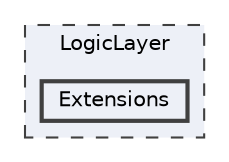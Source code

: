 digraph "LogicLayer/Extensions"
{
 // LATEX_PDF_SIZE
  bgcolor="transparent";
  edge [fontname=Helvetica,fontsize=10,labelfontname=Helvetica,labelfontsize=10];
  node [fontname=Helvetica,fontsize=10,shape=box,height=0.2,width=0.4];
  compound=true
  subgraph clusterdir_302d87c9eb40d44ee4a2be45bb653347 {
    graph [ bgcolor="#edf0f7", pencolor="grey25", label="LogicLayer", fontname=Helvetica,fontsize=10 style="filled,dashed", URL="dir_302d87c9eb40d44ee4a2be45bb653347.html",tooltip=""]
  dir_bf0e50d10e75e6b9b148402697548644 [label="Extensions", fillcolor="#edf0f7", color="grey25", style="filled,bold", URL="dir_bf0e50d10e75e6b9b148402697548644.html",tooltip=""];
  }
}
